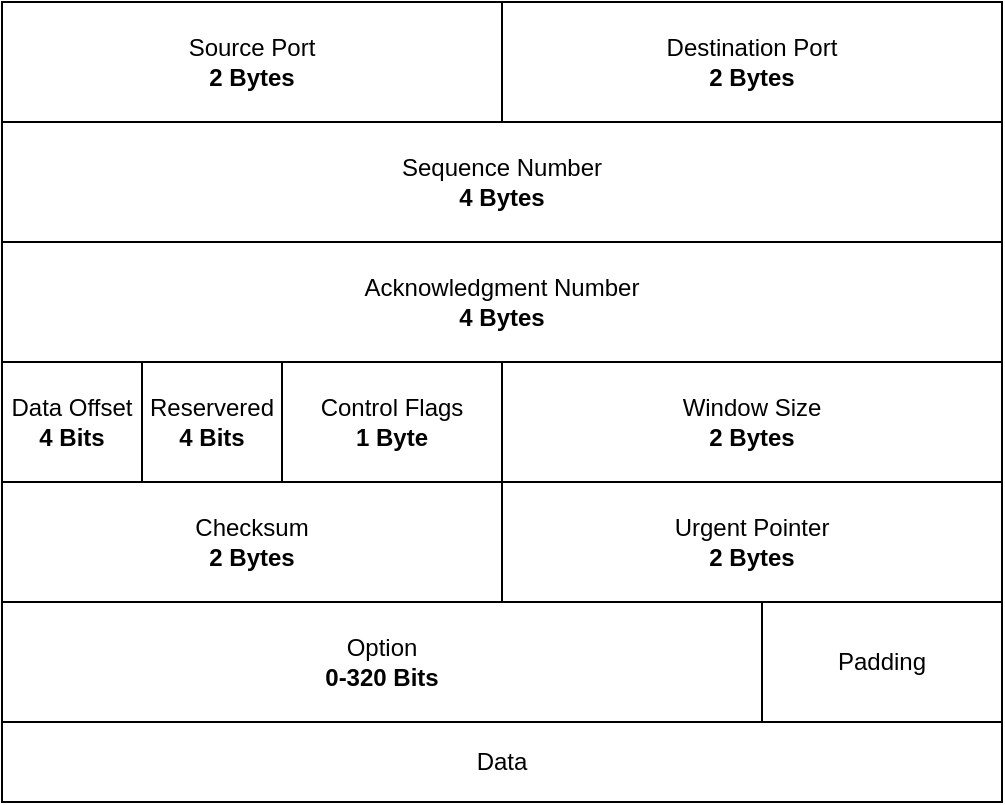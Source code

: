 <mxfile version="28.0.4">
  <diagram name="Page-1" id="9VAiGbhMhBIgdSpnjQkf">
    <mxGraphModel dx="2066" dy="1147" grid="1" gridSize="10" guides="1" tooltips="1" connect="1" arrows="1" fold="1" page="1" pageScale="1" pageWidth="827" pageHeight="1169" math="0" shadow="0">
      <root>
        <mxCell id="0" />
        <mxCell id="1" parent="0" />
        <mxCell id="glJfoWYV5c9bZfMoSDEz-15" value="&lt;div&gt;Source Port&lt;/div&gt;&lt;div&gt;&lt;b&gt;2 Bytes&lt;/b&gt;&lt;/div&gt;" style="rounded=0;whiteSpace=wrap;html=1;" vertex="1" parent="1">
          <mxGeometry x="110" y="180" width="250" height="60" as="geometry" />
        </mxCell>
        <mxCell id="glJfoWYV5c9bZfMoSDEz-16" value="&lt;div&gt;Destination Port&lt;/div&gt;&lt;div&gt;&lt;b&gt;2 Bytes&lt;/b&gt;&lt;/div&gt;" style="rounded=0;whiteSpace=wrap;html=1;" vertex="1" parent="1">
          <mxGeometry x="360" y="180" width="250" height="60" as="geometry" />
        </mxCell>
        <mxCell id="glJfoWYV5c9bZfMoSDEz-17" value="&lt;div&gt;Sequence Number&lt;/div&gt;&lt;div&gt;&lt;b&gt;4 Bytes&lt;/b&gt;&lt;/div&gt;" style="rounded=0;whiteSpace=wrap;html=1;" vertex="1" parent="1">
          <mxGeometry x="110" y="240" width="500" height="60" as="geometry" />
        </mxCell>
        <mxCell id="glJfoWYV5c9bZfMoSDEz-18" value="&lt;div&gt;Acknowledgment Number&lt;/div&gt;&lt;div&gt;&lt;b&gt;4 Bytes&lt;/b&gt;&lt;/div&gt;" style="rounded=0;whiteSpace=wrap;html=1;" vertex="1" parent="1">
          <mxGeometry x="110" y="300" width="500" height="60" as="geometry" />
        </mxCell>
        <mxCell id="glJfoWYV5c9bZfMoSDEz-19" value="&lt;div&gt;Data Offset&lt;/div&gt;&lt;div&gt;&lt;b&gt;4 Bits&lt;/b&gt;&lt;/div&gt;" style="rounded=0;whiteSpace=wrap;html=1;" vertex="1" parent="1">
          <mxGeometry x="110" y="360" width="70" height="60" as="geometry" />
        </mxCell>
        <mxCell id="glJfoWYV5c9bZfMoSDEz-20" value="&lt;div&gt;Reservered&lt;/div&gt;&lt;div&gt;&lt;b&gt;4 Bits&lt;/b&gt;&lt;/div&gt;" style="rounded=0;whiteSpace=wrap;html=1;" vertex="1" parent="1">
          <mxGeometry x="180" y="360" width="70" height="60" as="geometry" />
        </mxCell>
        <mxCell id="glJfoWYV5c9bZfMoSDEz-21" value="&lt;div&gt;Control Flags&lt;/div&gt;&lt;b&gt;1 Byte&lt;/b&gt;" style="rounded=0;whiteSpace=wrap;html=1;" vertex="1" parent="1">
          <mxGeometry x="250" y="360" width="110" height="60" as="geometry" />
        </mxCell>
        <mxCell id="glJfoWYV5c9bZfMoSDEz-22" value="&lt;div&gt;Window Size&lt;/div&gt;&lt;div&gt;&lt;b&gt;2 Bytes&lt;/b&gt;&lt;/div&gt;" style="rounded=0;whiteSpace=wrap;html=1;" vertex="1" parent="1">
          <mxGeometry x="360" y="360" width="250" height="60" as="geometry" />
        </mxCell>
        <mxCell id="glJfoWYV5c9bZfMoSDEz-23" value="&lt;div&gt;Checksum&lt;/div&gt;&lt;div&gt;&lt;b&gt;2 Bytes&lt;/b&gt;&lt;/div&gt;" style="rounded=0;whiteSpace=wrap;html=1;" vertex="1" parent="1">
          <mxGeometry x="110" y="420" width="250" height="60" as="geometry" />
        </mxCell>
        <mxCell id="glJfoWYV5c9bZfMoSDEz-24" value="&lt;div&gt;Urgent Pointer&lt;/div&gt;&lt;div&gt;&lt;b&gt;2 Bytes&lt;/b&gt;&lt;/div&gt;" style="rounded=0;whiteSpace=wrap;html=1;" vertex="1" parent="1">
          <mxGeometry x="360" y="420" width="250" height="60" as="geometry" />
        </mxCell>
        <mxCell id="glJfoWYV5c9bZfMoSDEz-25" value="&lt;div&gt;Option&lt;/div&gt;&lt;div&gt;&lt;b&gt;0-320 Bits&lt;/b&gt;&lt;/div&gt;" style="rounded=0;whiteSpace=wrap;html=1;" vertex="1" parent="1">
          <mxGeometry x="110" y="480" width="380" height="60" as="geometry" />
        </mxCell>
        <mxCell id="glJfoWYV5c9bZfMoSDEz-26" value="Padding" style="rounded=0;whiteSpace=wrap;html=1;" vertex="1" parent="1">
          <mxGeometry x="490" y="480" width="120" height="60" as="geometry" />
        </mxCell>
        <mxCell id="glJfoWYV5c9bZfMoSDEz-27" value="Data" style="rounded=0;whiteSpace=wrap;html=1;" vertex="1" parent="1">
          <mxGeometry x="110" y="540" width="500" height="40" as="geometry" />
        </mxCell>
      </root>
    </mxGraphModel>
  </diagram>
</mxfile>
